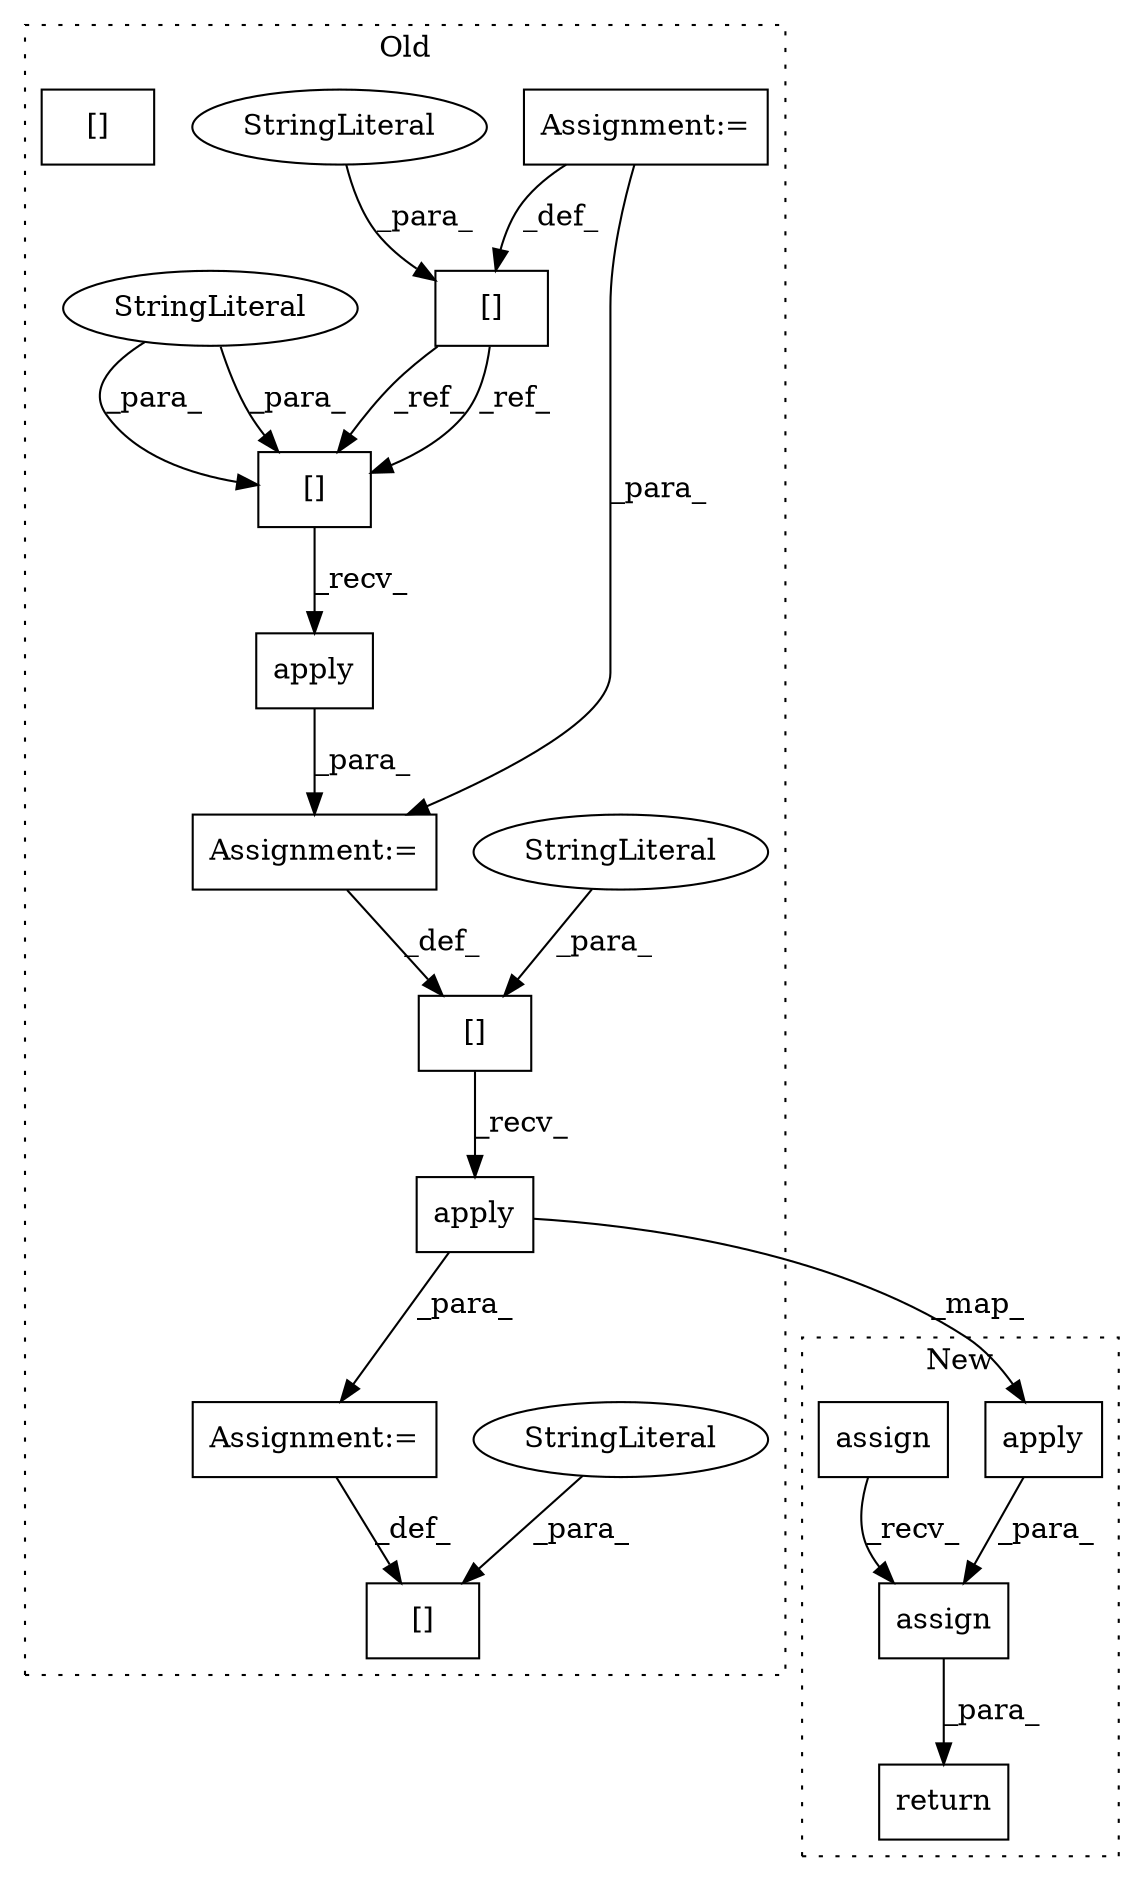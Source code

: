 digraph G {
subgraph cluster0 {
1 [label="apply" a="32" s="2953,2987" l="6,1" shape="box"];
3 [label="Assignment:=" a="7" s="3108" l="1" shape="box"];
4 [label="Assignment:=" a="7" s="2857" l="1" shape="box"];
6 [label="[]" a="2" s="2845,2856" l="5,1" shape="box"];
7 [label="StringLiteral" a="45" s="2850" l="6" shape="ellipse"];
8 [label="[]" a="2" s="3096,3107" l="5,1" shape="box"];
9 [label="StringLiteral" a="45" s="3101" l="6" shape="ellipse"];
10 [label="[]" a="2" s="2998,3009" l="5,1" shape="box"];
11 [label="StringLiteral" a="45" s="3003" l="6" shape="ellipse"];
12 [label="apply" a="32" s="3122,3165" l="6,1" shape="box"];
14 [label="Assignment:=" a="7" s="2939" l="1" shape="box"];
15 [label="[]" a="2" s="2940,2951" l="5,1" shape="box"];
16 [label="StringLiteral" a="45" s="2945" l="6" shape="ellipse"];
18 [label="[]" a="2" s="2940,2951" l="5,1" shape="box"];
label = "Old";
style="dotted";
}
subgraph cluster1 {
2 [label="assign" a="32" s="2935,3023" l="7,1" shape="box"];
5 [label="return" a="41" s="3775" l="7" shape="box"];
13 [label="apply" a="32" s="2959,3022" l="6,1" shape="box"];
17 [label="assign" a="32" s="2914,2933" l="7,1" shape="box"];
label = "New";
style="dotted";
}
1 -> 14 [label="_para_"];
2 -> 5 [label="_para_"];
3 -> 8 [label="_def_"];
4 -> 6 [label="_def_"];
4 -> 14 [label="_para_"];
6 -> 18 [label="_ref_"];
6 -> 18 [label="_ref_"];
7 -> 6 [label="_para_"];
9 -> 8 [label="_para_"];
10 -> 12 [label="_recv_"];
11 -> 10 [label="_para_"];
12 -> 13 [label="_map_"];
12 -> 3 [label="_para_"];
13 -> 2 [label="_para_"];
14 -> 10 [label="_def_"];
16 -> 18 [label="_para_"];
16 -> 18 [label="_para_"];
17 -> 2 [label="_recv_"];
18 -> 1 [label="_recv_"];
}